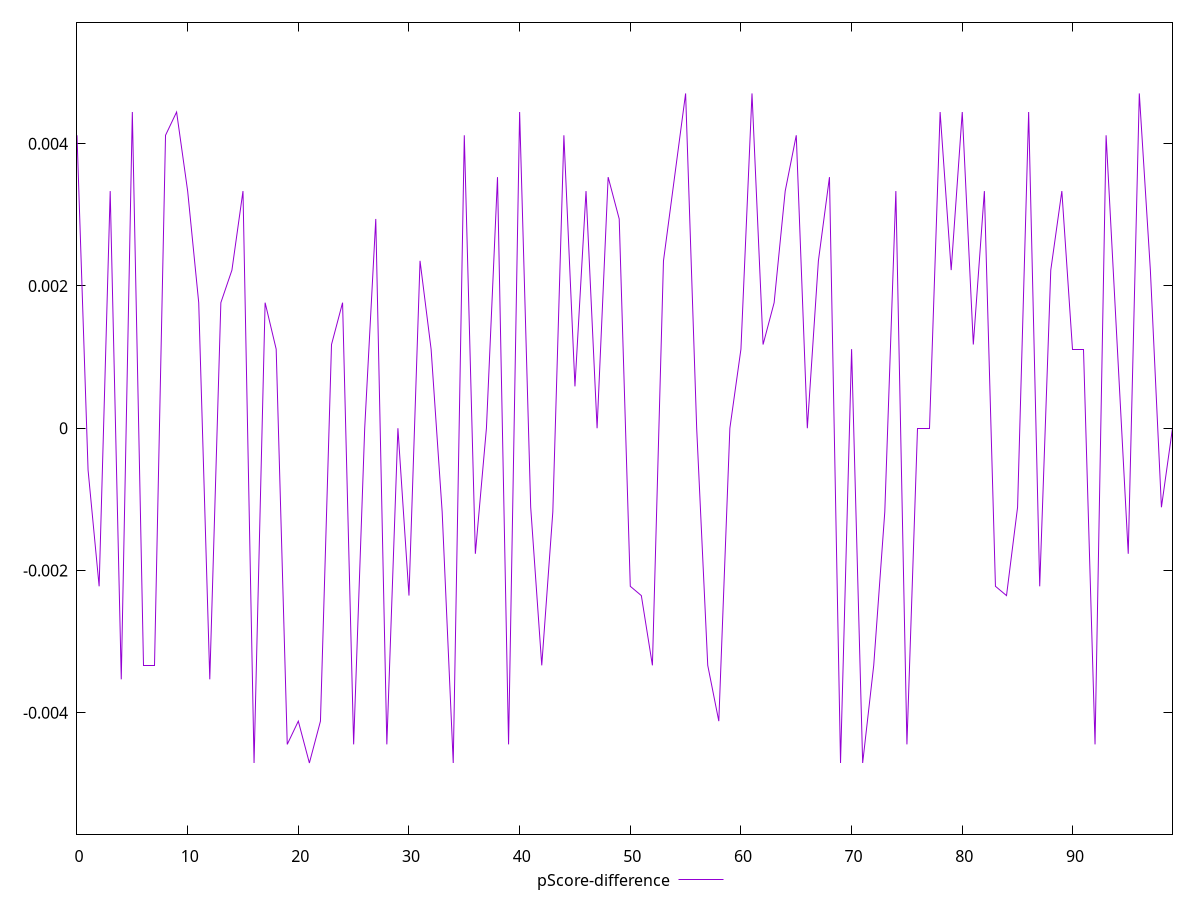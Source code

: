 reset

$pScoreDifference <<EOF
0 0.004117647058823559
1 -0.0005882352941176117
2 -0.0022222222222222365
3 0.0033333333333334103
4 -0.003529411764705892
5 0.004444444444444473
6 -0.0033333333333332993
7 -0.0033333333333334103
8 0.004117647058823559
9 0.004444444444444473
10 0.0033333333333332993
11 0.001764705882352946
12 -0.003529411764705892
13 0.001764705882352946
14 0.0022222222222222365
15 0.0033333333333332993
16 -0.004705882352941171
17 0.001764705882352946
18 0.0011111111111110628
19 -0.004444444444444362
20 -0.004117647058823504
21 -0.004705882352941171
22 -0.004117647058823559
23 0.0011764705882352788
24 0.001764705882352946
25 -0.004444444444444362
26 0
27 0.002941176470588225
28 -0.004444444444444473
29 0
30 -0.002352941176470613
31 0.002352941176470613
32 0.0011111111111110628
33 -0.0011764705882352788
34 -0.004705882352941171
35 0.004117647058823559
36 -0.001764705882352946
37 0
38 0.0035294117647058365
39 -0.004444444444444473
40 0.004444444444444473
41 -0.0011111111111111738
42 -0.0033333333333332993
43 -0.0011764705882352788
44 0.004117647058823559
45 0.0005882352941176672
46 0.0033333333333332993
47 0
48 0.003529411764705892
49 0.002941176470588225
50 -0.0022222222222222365
51 -0.002352941176470613
52 -0.0033333333333332993
53 0.002352941176470613
54 0.0035294117647058365
55 0.004705882352941171
56 0
57 -0.0033333333333334103
58 -0.004117647058823504
59 0
60 0.0011111111111110628
61 0.004705882352941171
62 0.0011764705882352788
63 0.001764705882352946
64 0.0033333333333332993
65 0.004117647058823559
66 0
67 0.002352941176470613
68 0.003529411764705892
69 -0.004705882352941171
70 0.0011111111111110628
71 -0.004705882352941171
72 -0.0033333333333332993
73 -0.0011764705882353343
74 0.0033333333333332993
75 -0.004444444444444362
76 0
77 0
78 0.004444444444444473
79 0.0022222222222222365
80 0.004444444444444473
81 0.0011764705882352788
82 0.0033333333333334103
83 -0.0022222222222222365
84 -0.002352941176470613
85 -0.0011111111111111738
86 0.004444444444444473
87 -0.0022222222222222365
88 0.0022222222222222365
89 0.0033333333333332993
90 0.0011111111111111738
91 0.0011111111111111738
92 -0.004444444444444473
93 0.004117647058823559
94 0.0011764705882352788
95 -0.0017647058823528905
96 0.004705882352941171
97 0.0022222222222222365
98 -0.0011111111111111738
99 0
EOF

set key outside below
set xrange [0:99]
set yrange [-0.005705882352941171:0.005705882352941171]
set trange [-0.005705882352941171:0.005705882352941171]
set terminal svg size 640, 500 enhanced background rgb 'white'
set output "report_00013_2021-02-09T12-04-24.940Z/uses-http2/samples/pages+cached+noadtech/pScore-difference/values.svg"

plot $pScoreDifference title "pScore-difference" with line

reset
